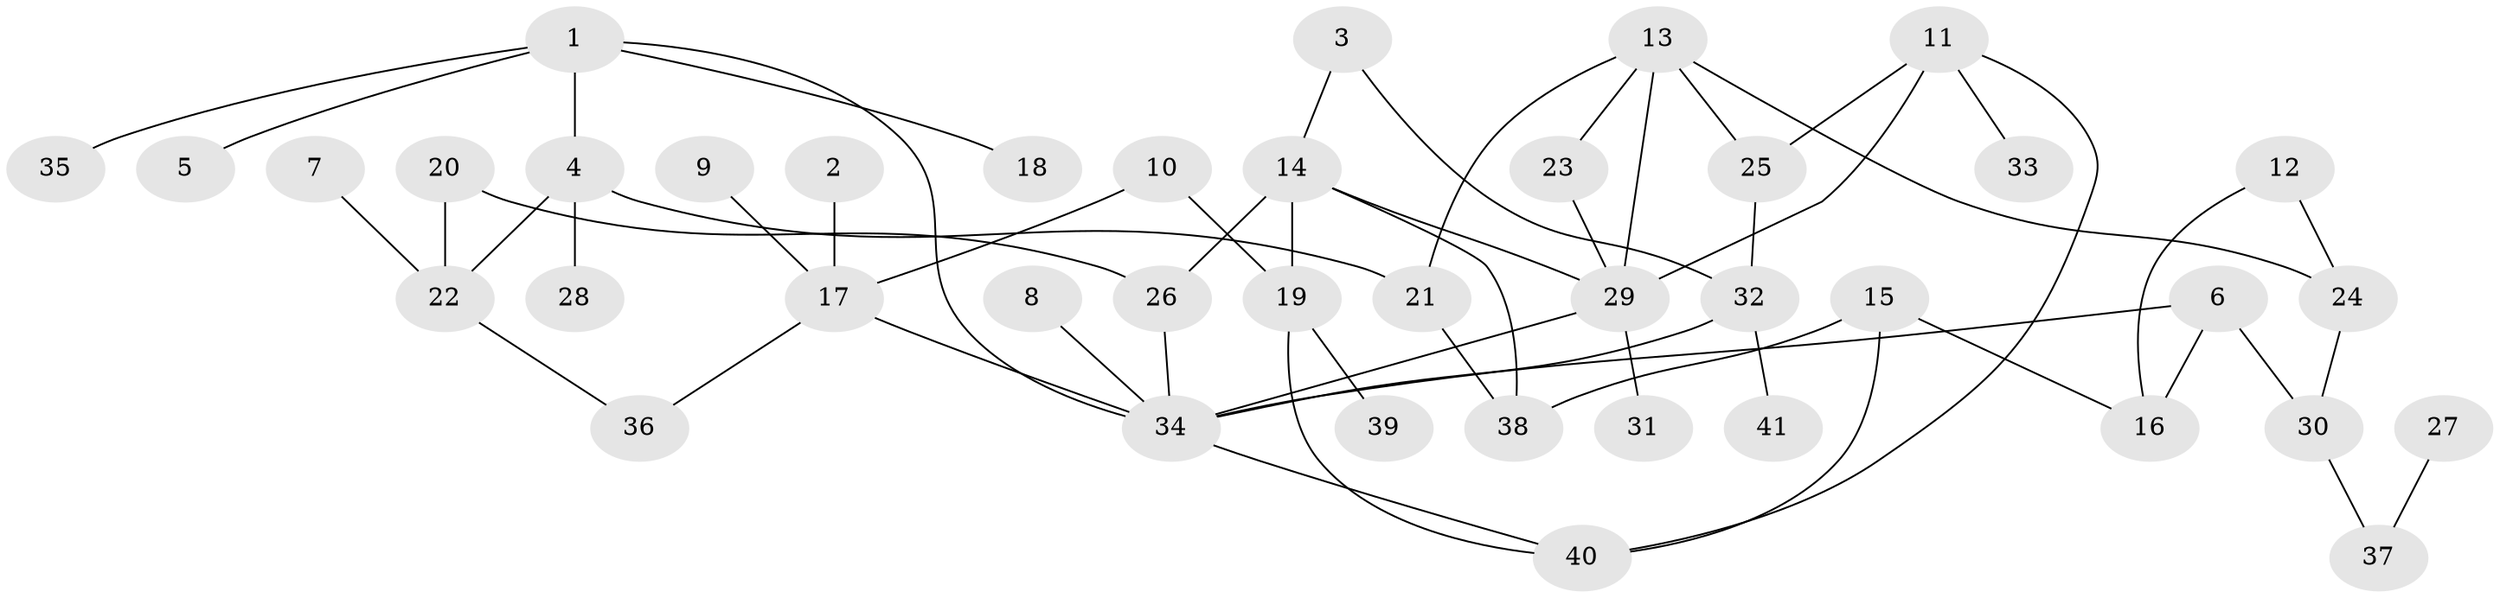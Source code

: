 // original degree distribution, {3: 0.1951219512195122, 9: 0.012195121951219513, 5: 0.036585365853658534, 4: 0.0975609756097561, 6: 0.024390243902439025, 2: 0.3170731707317073, 1: 0.3170731707317073}
// Generated by graph-tools (version 1.1) at 2025/49/03/09/25 03:49:25]
// undirected, 41 vertices, 56 edges
graph export_dot {
graph [start="1"]
  node [color=gray90,style=filled];
  1;
  2;
  3;
  4;
  5;
  6;
  7;
  8;
  9;
  10;
  11;
  12;
  13;
  14;
  15;
  16;
  17;
  18;
  19;
  20;
  21;
  22;
  23;
  24;
  25;
  26;
  27;
  28;
  29;
  30;
  31;
  32;
  33;
  34;
  35;
  36;
  37;
  38;
  39;
  40;
  41;
  1 -- 4 [weight=1.0];
  1 -- 5 [weight=1.0];
  1 -- 18 [weight=1.0];
  1 -- 34 [weight=1.0];
  1 -- 35 [weight=1.0];
  2 -- 17 [weight=1.0];
  3 -- 14 [weight=1.0];
  3 -- 32 [weight=1.0];
  4 -- 21 [weight=1.0];
  4 -- 22 [weight=1.0];
  4 -- 28 [weight=1.0];
  6 -- 16 [weight=1.0];
  6 -- 30 [weight=1.0];
  6 -- 34 [weight=1.0];
  7 -- 22 [weight=1.0];
  8 -- 34 [weight=1.0];
  9 -- 17 [weight=1.0];
  10 -- 17 [weight=1.0];
  10 -- 19 [weight=1.0];
  11 -- 25 [weight=1.0];
  11 -- 29 [weight=1.0];
  11 -- 33 [weight=1.0];
  11 -- 40 [weight=1.0];
  12 -- 16 [weight=1.0];
  12 -- 24 [weight=1.0];
  13 -- 21 [weight=1.0];
  13 -- 23 [weight=1.0];
  13 -- 24 [weight=1.0];
  13 -- 25 [weight=1.0];
  13 -- 29 [weight=1.0];
  14 -- 19 [weight=1.0];
  14 -- 26 [weight=1.0];
  14 -- 29 [weight=1.0];
  14 -- 38 [weight=1.0];
  15 -- 16 [weight=1.0];
  15 -- 38 [weight=1.0];
  15 -- 40 [weight=1.0];
  17 -- 34 [weight=1.0];
  17 -- 36 [weight=1.0];
  19 -- 39 [weight=1.0];
  19 -- 40 [weight=1.0];
  20 -- 22 [weight=1.0];
  20 -- 26 [weight=1.0];
  21 -- 38 [weight=1.0];
  22 -- 36 [weight=1.0];
  23 -- 29 [weight=1.0];
  24 -- 30 [weight=1.0];
  25 -- 32 [weight=1.0];
  26 -- 34 [weight=1.0];
  27 -- 37 [weight=1.0];
  29 -- 31 [weight=1.0];
  29 -- 34 [weight=1.0];
  30 -- 37 [weight=1.0];
  32 -- 34 [weight=1.0];
  32 -- 41 [weight=1.0];
  34 -- 40 [weight=1.0];
}

